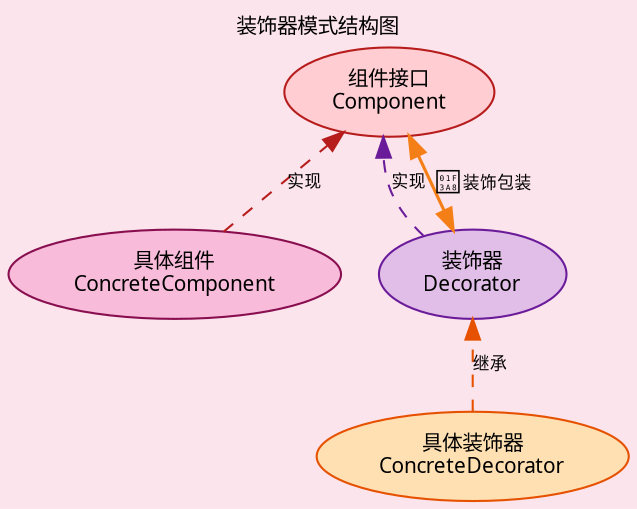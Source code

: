 digraph DecoratorPattern {
    graph [fontname="Microsoft YaHei", fontsize=10, bgcolor="#fce4ec"];
    node [fontname="Microsoft YaHei", fontsize=10, style="filled,rounded"];
    edge [fontname="Microsoft YaHei", fontsize=8];

    rankdir=BT;
    bgcolor="#fce4ec";

    Component [label="组件接口\nComponent", fillcolor="#ffcdd2", color="#b71c1c"];

    ConcreteComponent [label="具体组件\nConcreteComponent", fillcolor="#f8bbd9", color="#880e4f"];

    Decorator [label="装饰器\nDecorator", fillcolor="#e1bee7", color="#6a1b9a"];

    ConcreteDecorator [label="具体装饰器\nConcreteDecorator", fillcolor="#ffe0b2", color="#e65100"];

    ConcreteComponent -> Component [label="实现", color="#b71c1c", style="dashed"];
    Decorator -> Component [label="实现", color="#6a1b9a", style="dashed"];

    ConcreteDecorator -> Decorator [label="继承", color="#e65100", style="dashed"];

    Decorator -> Component [label="🎨 装饰包装", color="#f57f17", style="bold", penwidth=1.5, dir=both];

    labelloc="t";
    label="装饰器模式结构图";
}




